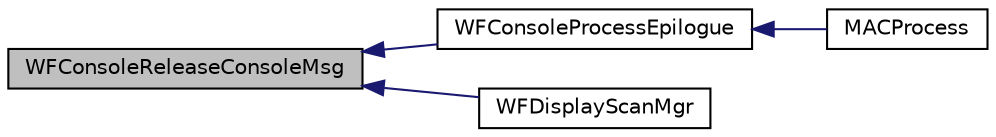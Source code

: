 digraph "WFConsoleReleaseConsoleMsg"
{
  edge [fontname="Helvetica",fontsize="10",labelfontname="Helvetica",labelfontsize="10"];
  node [fontname="Helvetica",fontsize="10",shape=record];
  rankdir="LR";
  Node1 [label="WFConsoleReleaseConsoleMsg",height=0.2,width=0.4,color="black", fillcolor="grey75", style="filled", fontcolor="black"];
  Node1 -> Node2 [dir="back",color="midnightblue",fontsize="10",style="solid",fontname="Helvetica"];
  Node2 [label="WFConsoleProcessEpilogue",height=0.2,width=0.4,color="black", fillcolor="white", style="filled",URL="$_w_f_console_8c.html#a780a76e11294990a58b6c71c2f7948bd"];
  Node2 -> Node3 [dir="back",color="midnightblue",fontsize="10",style="solid",fontname="Helvetica"];
  Node3 [label="MACProcess",height=0.2,width=0.4,color="black", fillcolor="white", style="filled",URL="$_w_f_mac_8c.html#a74c4ae494d118879a5d3798a74c3b905"];
  Node1 -> Node4 [dir="back",color="midnightblue",fontsize="10",style="solid",fontname="Helvetica"];
  Node4 [label="WFDisplayScanMgr",height=0.2,width=0.4,color="black", fillcolor="white", style="filled",URL="$_w_f_mac__24_g_8c.html#a71922ce0d81f02a29466f8aa9074fbde"];
}
